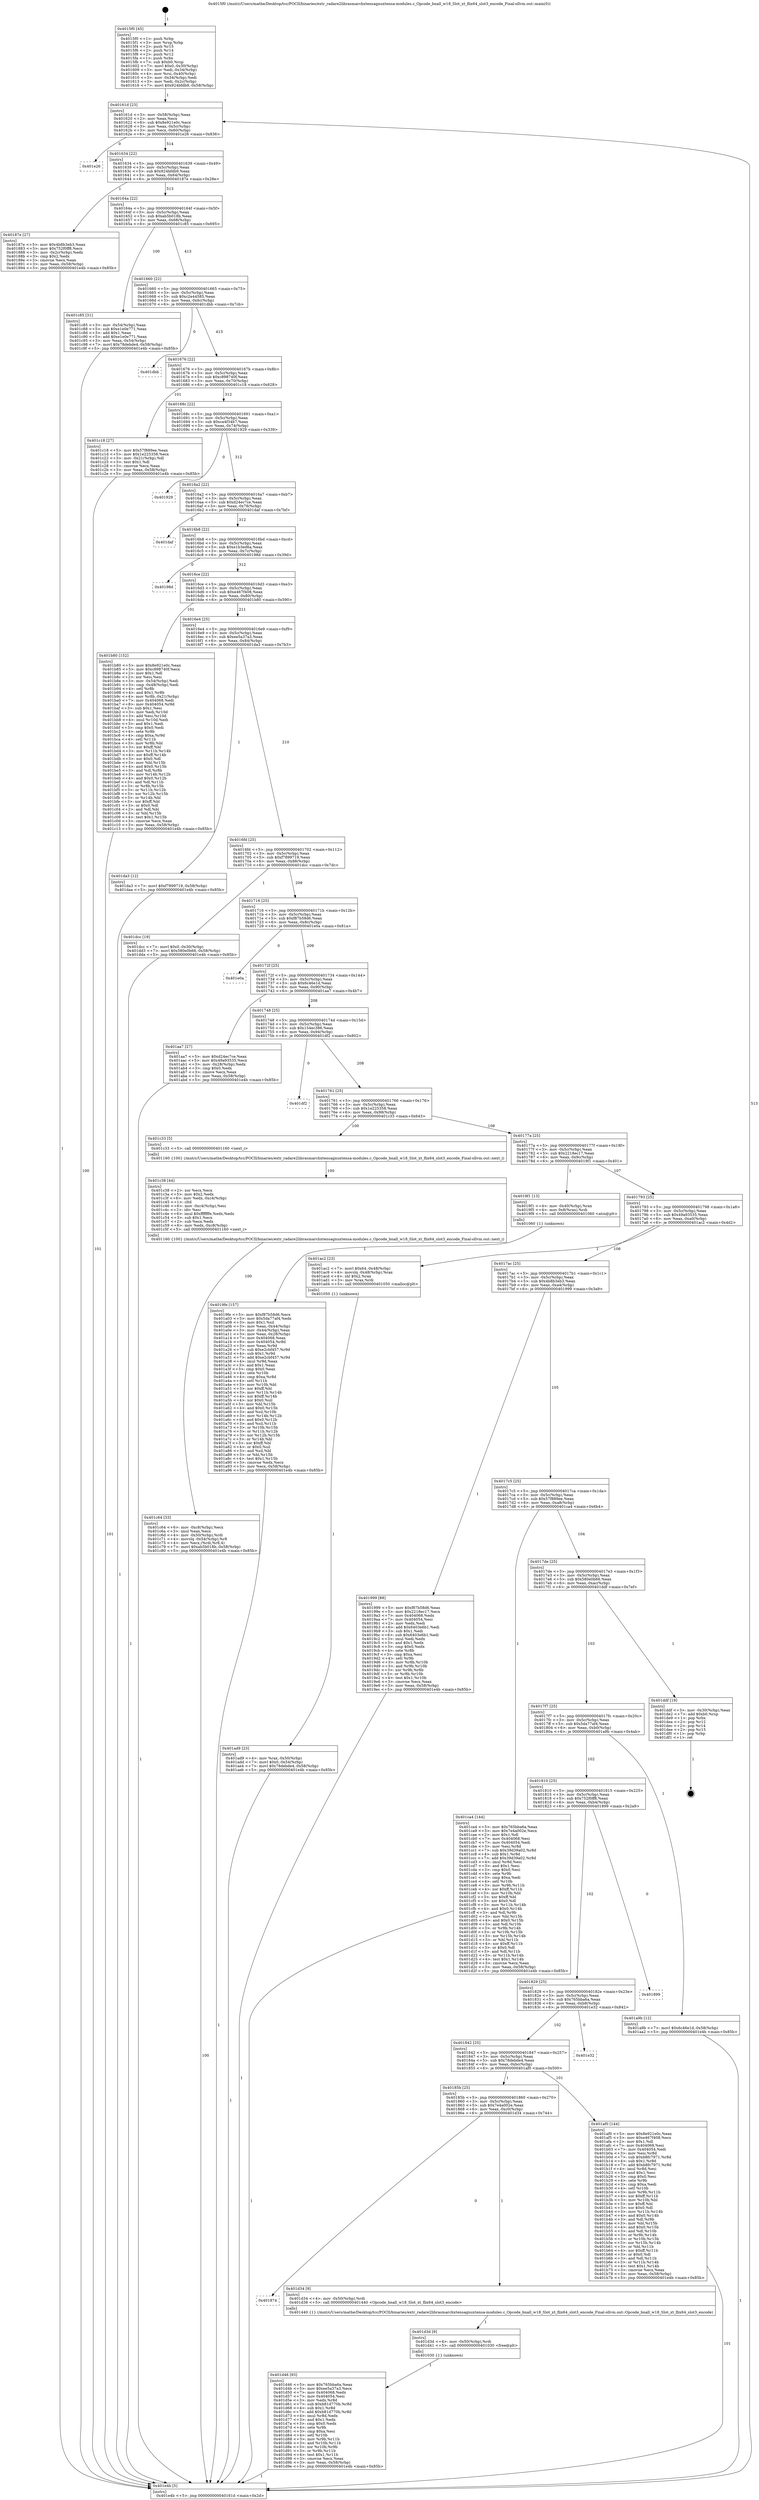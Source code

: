 digraph "0x4015f0" {
  label = "0x4015f0 (/mnt/c/Users/mathe/Desktop/tcc/POCII/binaries/extr_radare2librasmarchxtensagnuxtensa-modules.c_Opcode_bnall_w18_Slot_xt_flix64_slot3_encode_Final-ollvm.out::main(0))"
  labelloc = "t"
  node[shape=record]

  Entry [label="",width=0.3,height=0.3,shape=circle,fillcolor=black,style=filled]
  "0x40161d" [label="{
     0x40161d [23]\l
     | [instrs]\l
     &nbsp;&nbsp;0x40161d \<+3\>: mov -0x58(%rbp),%eax\l
     &nbsp;&nbsp;0x401620 \<+2\>: mov %eax,%ecx\l
     &nbsp;&nbsp;0x401622 \<+6\>: sub $0x8e921e0c,%ecx\l
     &nbsp;&nbsp;0x401628 \<+3\>: mov %eax,-0x5c(%rbp)\l
     &nbsp;&nbsp;0x40162b \<+3\>: mov %ecx,-0x60(%rbp)\l
     &nbsp;&nbsp;0x40162e \<+6\>: je 0000000000401e26 \<main+0x836\>\l
  }"]
  "0x401e26" [label="{
     0x401e26\l
  }", style=dashed]
  "0x401634" [label="{
     0x401634 [22]\l
     | [instrs]\l
     &nbsp;&nbsp;0x401634 \<+5\>: jmp 0000000000401639 \<main+0x49\>\l
     &nbsp;&nbsp;0x401639 \<+3\>: mov -0x5c(%rbp),%eax\l
     &nbsp;&nbsp;0x40163c \<+5\>: sub $0x924bfdb9,%eax\l
     &nbsp;&nbsp;0x401641 \<+3\>: mov %eax,-0x64(%rbp)\l
     &nbsp;&nbsp;0x401644 \<+6\>: je 000000000040187e \<main+0x28e\>\l
  }"]
  Exit [label="",width=0.3,height=0.3,shape=circle,fillcolor=black,style=filled,peripheries=2]
  "0x40187e" [label="{
     0x40187e [27]\l
     | [instrs]\l
     &nbsp;&nbsp;0x40187e \<+5\>: mov $0x4b8b3eb3,%eax\l
     &nbsp;&nbsp;0x401883 \<+5\>: mov $0x752f0ff8,%ecx\l
     &nbsp;&nbsp;0x401888 \<+3\>: mov -0x2c(%rbp),%edx\l
     &nbsp;&nbsp;0x40188b \<+3\>: cmp $0x2,%edx\l
     &nbsp;&nbsp;0x40188e \<+3\>: cmovne %ecx,%eax\l
     &nbsp;&nbsp;0x401891 \<+3\>: mov %eax,-0x58(%rbp)\l
     &nbsp;&nbsp;0x401894 \<+5\>: jmp 0000000000401e4b \<main+0x85b\>\l
  }"]
  "0x40164a" [label="{
     0x40164a [22]\l
     | [instrs]\l
     &nbsp;&nbsp;0x40164a \<+5\>: jmp 000000000040164f \<main+0x5f\>\l
     &nbsp;&nbsp;0x40164f \<+3\>: mov -0x5c(%rbp),%eax\l
     &nbsp;&nbsp;0x401652 \<+5\>: sub $0xab5b018b,%eax\l
     &nbsp;&nbsp;0x401657 \<+3\>: mov %eax,-0x68(%rbp)\l
     &nbsp;&nbsp;0x40165a \<+6\>: je 0000000000401c85 \<main+0x695\>\l
  }"]
  "0x401e4b" [label="{
     0x401e4b [5]\l
     | [instrs]\l
     &nbsp;&nbsp;0x401e4b \<+5\>: jmp 000000000040161d \<main+0x2d\>\l
  }"]
  "0x4015f0" [label="{
     0x4015f0 [45]\l
     | [instrs]\l
     &nbsp;&nbsp;0x4015f0 \<+1\>: push %rbp\l
     &nbsp;&nbsp;0x4015f1 \<+3\>: mov %rsp,%rbp\l
     &nbsp;&nbsp;0x4015f4 \<+2\>: push %r15\l
     &nbsp;&nbsp;0x4015f6 \<+2\>: push %r14\l
     &nbsp;&nbsp;0x4015f8 \<+2\>: push %r12\l
     &nbsp;&nbsp;0x4015fa \<+1\>: push %rbx\l
     &nbsp;&nbsp;0x4015fb \<+7\>: sub $0xb0,%rsp\l
     &nbsp;&nbsp;0x401602 \<+7\>: movl $0x0,-0x30(%rbp)\l
     &nbsp;&nbsp;0x401609 \<+3\>: mov %edi,-0x34(%rbp)\l
     &nbsp;&nbsp;0x40160c \<+4\>: mov %rsi,-0x40(%rbp)\l
     &nbsp;&nbsp;0x401610 \<+3\>: mov -0x34(%rbp),%edi\l
     &nbsp;&nbsp;0x401613 \<+3\>: mov %edi,-0x2c(%rbp)\l
     &nbsp;&nbsp;0x401616 \<+7\>: movl $0x924bfdb9,-0x58(%rbp)\l
  }"]
  "0x401d46" [label="{
     0x401d46 [93]\l
     | [instrs]\l
     &nbsp;&nbsp;0x401d46 \<+5\>: mov $0x765bba6a,%eax\l
     &nbsp;&nbsp;0x401d4b \<+5\>: mov $0xee5a37a3,%ecx\l
     &nbsp;&nbsp;0x401d50 \<+7\>: mov 0x404068,%edx\l
     &nbsp;&nbsp;0x401d57 \<+7\>: mov 0x404054,%esi\l
     &nbsp;&nbsp;0x401d5e \<+3\>: mov %edx,%r8d\l
     &nbsp;&nbsp;0x401d61 \<+7\>: sub $0xb81d770b,%r8d\l
     &nbsp;&nbsp;0x401d68 \<+4\>: sub $0x1,%r8d\l
     &nbsp;&nbsp;0x401d6c \<+7\>: add $0xb81d770b,%r8d\l
     &nbsp;&nbsp;0x401d73 \<+4\>: imul %r8d,%edx\l
     &nbsp;&nbsp;0x401d77 \<+3\>: and $0x1,%edx\l
     &nbsp;&nbsp;0x401d7a \<+3\>: cmp $0x0,%edx\l
     &nbsp;&nbsp;0x401d7d \<+4\>: sete %r9b\l
     &nbsp;&nbsp;0x401d81 \<+3\>: cmp $0xa,%esi\l
     &nbsp;&nbsp;0x401d84 \<+4\>: setl %r10b\l
     &nbsp;&nbsp;0x401d88 \<+3\>: mov %r9b,%r11b\l
     &nbsp;&nbsp;0x401d8b \<+3\>: and %r10b,%r11b\l
     &nbsp;&nbsp;0x401d8e \<+3\>: xor %r10b,%r9b\l
     &nbsp;&nbsp;0x401d91 \<+3\>: or %r9b,%r11b\l
     &nbsp;&nbsp;0x401d94 \<+4\>: test $0x1,%r11b\l
     &nbsp;&nbsp;0x401d98 \<+3\>: cmovne %ecx,%eax\l
     &nbsp;&nbsp;0x401d9b \<+3\>: mov %eax,-0x58(%rbp)\l
     &nbsp;&nbsp;0x401d9e \<+5\>: jmp 0000000000401e4b \<main+0x85b\>\l
  }"]
  "0x401c85" [label="{
     0x401c85 [31]\l
     | [instrs]\l
     &nbsp;&nbsp;0x401c85 \<+3\>: mov -0x54(%rbp),%eax\l
     &nbsp;&nbsp;0x401c88 \<+5\>: sub $0xe1e0e771,%eax\l
     &nbsp;&nbsp;0x401c8d \<+3\>: add $0x1,%eax\l
     &nbsp;&nbsp;0x401c90 \<+5\>: add $0xe1e0e771,%eax\l
     &nbsp;&nbsp;0x401c95 \<+3\>: mov %eax,-0x54(%rbp)\l
     &nbsp;&nbsp;0x401c98 \<+7\>: movl $0x78debde4,-0x58(%rbp)\l
     &nbsp;&nbsp;0x401c9f \<+5\>: jmp 0000000000401e4b \<main+0x85b\>\l
  }"]
  "0x401660" [label="{
     0x401660 [22]\l
     | [instrs]\l
     &nbsp;&nbsp;0x401660 \<+5\>: jmp 0000000000401665 \<main+0x75\>\l
     &nbsp;&nbsp;0x401665 \<+3\>: mov -0x5c(%rbp),%eax\l
     &nbsp;&nbsp;0x401668 \<+5\>: sub $0xc2e44585,%eax\l
     &nbsp;&nbsp;0x40166d \<+3\>: mov %eax,-0x6c(%rbp)\l
     &nbsp;&nbsp;0x401670 \<+6\>: je 0000000000401dbb \<main+0x7cb\>\l
  }"]
  "0x401d3d" [label="{
     0x401d3d [9]\l
     | [instrs]\l
     &nbsp;&nbsp;0x401d3d \<+4\>: mov -0x50(%rbp),%rdi\l
     &nbsp;&nbsp;0x401d41 \<+5\>: call 0000000000401030 \<free@plt\>\l
     | [calls]\l
     &nbsp;&nbsp;0x401030 \{1\} (unknown)\l
  }"]
  "0x401dbb" [label="{
     0x401dbb\l
  }", style=dashed]
  "0x401676" [label="{
     0x401676 [22]\l
     | [instrs]\l
     &nbsp;&nbsp;0x401676 \<+5\>: jmp 000000000040167b \<main+0x8b\>\l
     &nbsp;&nbsp;0x40167b \<+3\>: mov -0x5c(%rbp),%eax\l
     &nbsp;&nbsp;0x40167e \<+5\>: sub $0xc898740f,%eax\l
     &nbsp;&nbsp;0x401683 \<+3\>: mov %eax,-0x70(%rbp)\l
     &nbsp;&nbsp;0x401686 \<+6\>: je 0000000000401c18 \<main+0x628\>\l
  }"]
  "0x401874" [label="{
     0x401874\l
  }", style=dashed]
  "0x401c18" [label="{
     0x401c18 [27]\l
     | [instrs]\l
     &nbsp;&nbsp;0x401c18 \<+5\>: mov $0x57f889ee,%eax\l
     &nbsp;&nbsp;0x401c1d \<+5\>: mov $0x1e225358,%ecx\l
     &nbsp;&nbsp;0x401c22 \<+3\>: mov -0x21(%rbp),%dl\l
     &nbsp;&nbsp;0x401c25 \<+3\>: test $0x1,%dl\l
     &nbsp;&nbsp;0x401c28 \<+3\>: cmovne %ecx,%eax\l
     &nbsp;&nbsp;0x401c2b \<+3\>: mov %eax,-0x58(%rbp)\l
     &nbsp;&nbsp;0x401c2e \<+5\>: jmp 0000000000401e4b \<main+0x85b\>\l
  }"]
  "0x40168c" [label="{
     0x40168c [22]\l
     | [instrs]\l
     &nbsp;&nbsp;0x40168c \<+5\>: jmp 0000000000401691 \<main+0xa1\>\l
     &nbsp;&nbsp;0x401691 \<+3\>: mov -0x5c(%rbp),%eax\l
     &nbsp;&nbsp;0x401694 \<+5\>: sub $0xca4f34b7,%eax\l
     &nbsp;&nbsp;0x401699 \<+3\>: mov %eax,-0x74(%rbp)\l
     &nbsp;&nbsp;0x40169c \<+6\>: je 0000000000401929 \<main+0x339\>\l
  }"]
  "0x401d34" [label="{
     0x401d34 [9]\l
     | [instrs]\l
     &nbsp;&nbsp;0x401d34 \<+4\>: mov -0x50(%rbp),%rdi\l
     &nbsp;&nbsp;0x401d38 \<+5\>: call 0000000000401440 \<Opcode_bnall_w18_Slot_xt_flix64_slot3_encode\>\l
     | [calls]\l
     &nbsp;&nbsp;0x401440 \{1\} (/mnt/c/Users/mathe/Desktop/tcc/POCII/binaries/extr_radare2librasmarchxtensagnuxtensa-modules.c_Opcode_bnall_w18_Slot_xt_flix64_slot3_encode_Final-ollvm.out::Opcode_bnall_w18_Slot_xt_flix64_slot3_encode)\l
  }"]
  "0x401929" [label="{
     0x401929\l
  }", style=dashed]
  "0x4016a2" [label="{
     0x4016a2 [22]\l
     | [instrs]\l
     &nbsp;&nbsp;0x4016a2 \<+5\>: jmp 00000000004016a7 \<main+0xb7\>\l
     &nbsp;&nbsp;0x4016a7 \<+3\>: mov -0x5c(%rbp),%eax\l
     &nbsp;&nbsp;0x4016aa \<+5\>: sub $0xd24ec7ce,%eax\l
     &nbsp;&nbsp;0x4016af \<+3\>: mov %eax,-0x78(%rbp)\l
     &nbsp;&nbsp;0x4016b2 \<+6\>: je 0000000000401daf \<main+0x7bf\>\l
  }"]
  "0x401c64" [label="{
     0x401c64 [33]\l
     | [instrs]\l
     &nbsp;&nbsp;0x401c64 \<+6\>: mov -0xc8(%rbp),%ecx\l
     &nbsp;&nbsp;0x401c6a \<+3\>: imul %eax,%ecx\l
     &nbsp;&nbsp;0x401c6d \<+4\>: mov -0x50(%rbp),%rdi\l
     &nbsp;&nbsp;0x401c71 \<+4\>: movslq -0x54(%rbp),%r8\l
     &nbsp;&nbsp;0x401c75 \<+4\>: mov %ecx,(%rdi,%r8,4)\l
     &nbsp;&nbsp;0x401c79 \<+7\>: movl $0xab5b018b,-0x58(%rbp)\l
     &nbsp;&nbsp;0x401c80 \<+5\>: jmp 0000000000401e4b \<main+0x85b\>\l
  }"]
  "0x401daf" [label="{
     0x401daf\l
  }", style=dashed]
  "0x4016b8" [label="{
     0x4016b8 [22]\l
     | [instrs]\l
     &nbsp;&nbsp;0x4016b8 \<+5\>: jmp 00000000004016bd \<main+0xcd\>\l
     &nbsp;&nbsp;0x4016bd \<+3\>: mov -0x5c(%rbp),%eax\l
     &nbsp;&nbsp;0x4016c0 \<+5\>: sub $0xe1b3ed6a,%eax\l
     &nbsp;&nbsp;0x4016c5 \<+3\>: mov %eax,-0x7c(%rbp)\l
     &nbsp;&nbsp;0x4016c8 \<+6\>: je 000000000040198d \<main+0x39d\>\l
  }"]
  "0x401c38" [label="{
     0x401c38 [44]\l
     | [instrs]\l
     &nbsp;&nbsp;0x401c38 \<+2\>: xor %ecx,%ecx\l
     &nbsp;&nbsp;0x401c3a \<+5\>: mov $0x2,%edx\l
     &nbsp;&nbsp;0x401c3f \<+6\>: mov %edx,-0xc4(%rbp)\l
     &nbsp;&nbsp;0x401c45 \<+1\>: cltd\l
     &nbsp;&nbsp;0x401c46 \<+6\>: mov -0xc4(%rbp),%esi\l
     &nbsp;&nbsp;0x401c4c \<+2\>: idiv %esi\l
     &nbsp;&nbsp;0x401c4e \<+6\>: imul $0xfffffffe,%edx,%edx\l
     &nbsp;&nbsp;0x401c54 \<+3\>: sub $0x1,%ecx\l
     &nbsp;&nbsp;0x401c57 \<+2\>: sub %ecx,%edx\l
     &nbsp;&nbsp;0x401c59 \<+6\>: mov %edx,-0xc8(%rbp)\l
     &nbsp;&nbsp;0x401c5f \<+5\>: call 0000000000401160 \<next_i\>\l
     | [calls]\l
     &nbsp;&nbsp;0x401160 \{100\} (/mnt/c/Users/mathe/Desktop/tcc/POCII/binaries/extr_radare2librasmarchxtensagnuxtensa-modules.c_Opcode_bnall_w18_Slot_xt_flix64_slot3_encode_Final-ollvm.out::next_i)\l
  }"]
  "0x40198d" [label="{
     0x40198d\l
  }", style=dashed]
  "0x4016ce" [label="{
     0x4016ce [22]\l
     | [instrs]\l
     &nbsp;&nbsp;0x4016ce \<+5\>: jmp 00000000004016d3 \<main+0xe3\>\l
     &nbsp;&nbsp;0x4016d3 \<+3\>: mov -0x5c(%rbp),%eax\l
     &nbsp;&nbsp;0x4016d6 \<+5\>: sub $0xe467f408,%eax\l
     &nbsp;&nbsp;0x4016db \<+3\>: mov %eax,-0x80(%rbp)\l
     &nbsp;&nbsp;0x4016de \<+6\>: je 0000000000401b80 \<main+0x590\>\l
  }"]
  "0x40185b" [label="{
     0x40185b [25]\l
     | [instrs]\l
     &nbsp;&nbsp;0x40185b \<+5\>: jmp 0000000000401860 \<main+0x270\>\l
     &nbsp;&nbsp;0x401860 \<+3\>: mov -0x5c(%rbp),%eax\l
     &nbsp;&nbsp;0x401863 \<+5\>: sub $0x7e4a002e,%eax\l
     &nbsp;&nbsp;0x401868 \<+6\>: mov %eax,-0xc0(%rbp)\l
     &nbsp;&nbsp;0x40186e \<+6\>: je 0000000000401d34 \<main+0x744\>\l
  }"]
  "0x401b80" [label="{
     0x401b80 [152]\l
     | [instrs]\l
     &nbsp;&nbsp;0x401b80 \<+5\>: mov $0x8e921e0c,%eax\l
     &nbsp;&nbsp;0x401b85 \<+5\>: mov $0xc898740f,%ecx\l
     &nbsp;&nbsp;0x401b8a \<+2\>: mov $0x1,%dl\l
     &nbsp;&nbsp;0x401b8c \<+2\>: xor %esi,%esi\l
     &nbsp;&nbsp;0x401b8e \<+3\>: mov -0x54(%rbp),%edi\l
     &nbsp;&nbsp;0x401b91 \<+3\>: cmp -0x48(%rbp),%edi\l
     &nbsp;&nbsp;0x401b94 \<+4\>: setl %r8b\l
     &nbsp;&nbsp;0x401b98 \<+4\>: and $0x1,%r8b\l
     &nbsp;&nbsp;0x401b9c \<+4\>: mov %r8b,-0x21(%rbp)\l
     &nbsp;&nbsp;0x401ba0 \<+7\>: mov 0x404068,%edi\l
     &nbsp;&nbsp;0x401ba7 \<+8\>: mov 0x404054,%r9d\l
     &nbsp;&nbsp;0x401baf \<+3\>: sub $0x1,%esi\l
     &nbsp;&nbsp;0x401bb2 \<+3\>: mov %edi,%r10d\l
     &nbsp;&nbsp;0x401bb5 \<+3\>: add %esi,%r10d\l
     &nbsp;&nbsp;0x401bb8 \<+4\>: imul %r10d,%edi\l
     &nbsp;&nbsp;0x401bbc \<+3\>: and $0x1,%edi\l
     &nbsp;&nbsp;0x401bbf \<+3\>: cmp $0x0,%edi\l
     &nbsp;&nbsp;0x401bc2 \<+4\>: sete %r8b\l
     &nbsp;&nbsp;0x401bc6 \<+4\>: cmp $0xa,%r9d\l
     &nbsp;&nbsp;0x401bca \<+4\>: setl %r11b\l
     &nbsp;&nbsp;0x401bce \<+3\>: mov %r8b,%bl\l
     &nbsp;&nbsp;0x401bd1 \<+3\>: xor $0xff,%bl\l
     &nbsp;&nbsp;0x401bd4 \<+3\>: mov %r11b,%r14b\l
     &nbsp;&nbsp;0x401bd7 \<+4\>: xor $0xff,%r14b\l
     &nbsp;&nbsp;0x401bdb \<+3\>: xor $0x0,%dl\l
     &nbsp;&nbsp;0x401bde \<+3\>: mov %bl,%r15b\l
     &nbsp;&nbsp;0x401be1 \<+4\>: and $0x0,%r15b\l
     &nbsp;&nbsp;0x401be5 \<+3\>: and %dl,%r8b\l
     &nbsp;&nbsp;0x401be8 \<+3\>: mov %r14b,%r12b\l
     &nbsp;&nbsp;0x401beb \<+4\>: and $0x0,%r12b\l
     &nbsp;&nbsp;0x401bef \<+3\>: and %dl,%r11b\l
     &nbsp;&nbsp;0x401bf2 \<+3\>: or %r8b,%r15b\l
     &nbsp;&nbsp;0x401bf5 \<+3\>: or %r11b,%r12b\l
     &nbsp;&nbsp;0x401bf8 \<+3\>: xor %r12b,%r15b\l
     &nbsp;&nbsp;0x401bfb \<+3\>: or %r14b,%bl\l
     &nbsp;&nbsp;0x401bfe \<+3\>: xor $0xff,%bl\l
     &nbsp;&nbsp;0x401c01 \<+3\>: or $0x0,%dl\l
     &nbsp;&nbsp;0x401c04 \<+2\>: and %dl,%bl\l
     &nbsp;&nbsp;0x401c06 \<+3\>: or %bl,%r15b\l
     &nbsp;&nbsp;0x401c09 \<+4\>: test $0x1,%r15b\l
     &nbsp;&nbsp;0x401c0d \<+3\>: cmovne %ecx,%eax\l
     &nbsp;&nbsp;0x401c10 \<+3\>: mov %eax,-0x58(%rbp)\l
     &nbsp;&nbsp;0x401c13 \<+5\>: jmp 0000000000401e4b \<main+0x85b\>\l
  }"]
  "0x4016e4" [label="{
     0x4016e4 [25]\l
     | [instrs]\l
     &nbsp;&nbsp;0x4016e4 \<+5\>: jmp 00000000004016e9 \<main+0xf9\>\l
     &nbsp;&nbsp;0x4016e9 \<+3\>: mov -0x5c(%rbp),%eax\l
     &nbsp;&nbsp;0x4016ec \<+5\>: sub $0xee5a37a3,%eax\l
     &nbsp;&nbsp;0x4016f1 \<+6\>: mov %eax,-0x84(%rbp)\l
     &nbsp;&nbsp;0x4016f7 \<+6\>: je 0000000000401da3 \<main+0x7b3\>\l
  }"]
  "0x401af0" [label="{
     0x401af0 [144]\l
     | [instrs]\l
     &nbsp;&nbsp;0x401af0 \<+5\>: mov $0x8e921e0c,%eax\l
     &nbsp;&nbsp;0x401af5 \<+5\>: mov $0xe467f408,%ecx\l
     &nbsp;&nbsp;0x401afa \<+2\>: mov $0x1,%dl\l
     &nbsp;&nbsp;0x401afc \<+7\>: mov 0x404068,%esi\l
     &nbsp;&nbsp;0x401b03 \<+7\>: mov 0x404054,%edi\l
     &nbsp;&nbsp;0x401b0a \<+3\>: mov %esi,%r8d\l
     &nbsp;&nbsp;0x401b0d \<+7\>: sub $0xb8fc7971,%r8d\l
     &nbsp;&nbsp;0x401b14 \<+4\>: sub $0x1,%r8d\l
     &nbsp;&nbsp;0x401b18 \<+7\>: add $0xb8fc7971,%r8d\l
     &nbsp;&nbsp;0x401b1f \<+4\>: imul %r8d,%esi\l
     &nbsp;&nbsp;0x401b23 \<+3\>: and $0x1,%esi\l
     &nbsp;&nbsp;0x401b26 \<+3\>: cmp $0x0,%esi\l
     &nbsp;&nbsp;0x401b29 \<+4\>: sete %r9b\l
     &nbsp;&nbsp;0x401b2d \<+3\>: cmp $0xa,%edi\l
     &nbsp;&nbsp;0x401b30 \<+4\>: setl %r10b\l
     &nbsp;&nbsp;0x401b34 \<+3\>: mov %r9b,%r11b\l
     &nbsp;&nbsp;0x401b37 \<+4\>: xor $0xff,%r11b\l
     &nbsp;&nbsp;0x401b3b \<+3\>: mov %r10b,%bl\l
     &nbsp;&nbsp;0x401b3e \<+3\>: xor $0xff,%bl\l
     &nbsp;&nbsp;0x401b41 \<+3\>: xor $0x0,%dl\l
     &nbsp;&nbsp;0x401b44 \<+3\>: mov %r11b,%r14b\l
     &nbsp;&nbsp;0x401b47 \<+4\>: and $0x0,%r14b\l
     &nbsp;&nbsp;0x401b4b \<+3\>: and %dl,%r9b\l
     &nbsp;&nbsp;0x401b4e \<+3\>: mov %bl,%r15b\l
     &nbsp;&nbsp;0x401b51 \<+4\>: and $0x0,%r15b\l
     &nbsp;&nbsp;0x401b55 \<+3\>: and %dl,%r10b\l
     &nbsp;&nbsp;0x401b58 \<+3\>: or %r9b,%r14b\l
     &nbsp;&nbsp;0x401b5b \<+3\>: or %r10b,%r15b\l
     &nbsp;&nbsp;0x401b5e \<+3\>: xor %r15b,%r14b\l
     &nbsp;&nbsp;0x401b61 \<+3\>: or %bl,%r11b\l
     &nbsp;&nbsp;0x401b64 \<+4\>: xor $0xff,%r11b\l
     &nbsp;&nbsp;0x401b68 \<+3\>: or $0x0,%dl\l
     &nbsp;&nbsp;0x401b6b \<+3\>: and %dl,%r11b\l
     &nbsp;&nbsp;0x401b6e \<+3\>: or %r11b,%r14b\l
     &nbsp;&nbsp;0x401b71 \<+4\>: test $0x1,%r14b\l
     &nbsp;&nbsp;0x401b75 \<+3\>: cmovne %ecx,%eax\l
     &nbsp;&nbsp;0x401b78 \<+3\>: mov %eax,-0x58(%rbp)\l
     &nbsp;&nbsp;0x401b7b \<+5\>: jmp 0000000000401e4b \<main+0x85b\>\l
  }"]
  "0x401da3" [label="{
     0x401da3 [12]\l
     | [instrs]\l
     &nbsp;&nbsp;0x401da3 \<+7\>: movl $0xf7899719,-0x58(%rbp)\l
     &nbsp;&nbsp;0x401daa \<+5\>: jmp 0000000000401e4b \<main+0x85b\>\l
  }"]
  "0x4016fd" [label="{
     0x4016fd [25]\l
     | [instrs]\l
     &nbsp;&nbsp;0x4016fd \<+5\>: jmp 0000000000401702 \<main+0x112\>\l
     &nbsp;&nbsp;0x401702 \<+3\>: mov -0x5c(%rbp),%eax\l
     &nbsp;&nbsp;0x401705 \<+5\>: sub $0xf7899719,%eax\l
     &nbsp;&nbsp;0x40170a \<+6\>: mov %eax,-0x88(%rbp)\l
     &nbsp;&nbsp;0x401710 \<+6\>: je 0000000000401dcc \<main+0x7dc\>\l
  }"]
  "0x401842" [label="{
     0x401842 [25]\l
     | [instrs]\l
     &nbsp;&nbsp;0x401842 \<+5\>: jmp 0000000000401847 \<main+0x257\>\l
     &nbsp;&nbsp;0x401847 \<+3\>: mov -0x5c(%rbp),%eax\l
     &nbsp;&nbsp;0x40184a \<+5\>: sub $0x78debde4,%eax\l
     &nbsp;&nbsp;0x40184f \<+6\>: mov %eax,-0xbc(%rbp)\l
     &nbsp;&nbsp;0x401855 \<+6\>: je 0000000000401af0 \<main+0x500\>\l
  }"]
  "0x401dcc" [label="{
     0x401dcc [19]\l
     | [instrs]\l
     &nbsp;&nbsp;0x401dcc \<+7\>: movl $0x0,-0x30(%rbp)\l
     &nbsp;&nbsp;0x401dd3 \<+7\>: movl $0x580e0b66,-0x58(%rbp)\l
     &nbsp;&nbsp;0x401dda \<+5\>: jmp 0000000000401e4b \<main+0x85b\>\l
  }"]
  "0x401716" [label="{
     0x401716 [25]\l
     | [instrs]\l
     &nbsp;&nbsp;0x401716 \<+5\>: jmp 000000000040171b \<main+0x12b\>\l
     &nbsp;&nbsp;0x40171b \<+3\>: mov -0x5c(%rbp),%eax\l
     &nbsp;&nbsp;0x40171e \<+5\>: sub $0xf87b58d6,%eax\l
     &nbsp;&nbsp;0x401723 \<+6\>: mov %eax,-0x8c(%rbp)\l
     &nbsp;&nbsp;0x401729 \<+6\>: je 0000000000401e0a \<main+0x81a\>\l
  }"]
  "0x401e32" [label="{
     0x401e32\l
  }", style=dashed]
  "0x401e0a" [label="{
     0x401e0a\l
  }", style=dashed]
  "0x40172f" [label="{
     0x40172f [25]\l
     | [instrs]\l
     &nbsp;&nbsp;0x40172f \<+5\>: jmp 0000000000401734 \<main+0x144\>\l
     &nbsp;&nbsp;0x401734 \<+3\>: mov -0x5c(%rbp),%eax\l
     &nbsp;&nbsp;0x401737 \<+5\>: sub $0x6c46e1d,%eax\l
     &nbsp;&nbsp;0x40173c \<+6\>: mov %eax,-0x90(%rbp)\l
     &nbsp;&nbsp;0x401742 \<+6\>: je 0000000000401aa7 \<main+0x4b7\>\l
  }"]
  "0x401829" [label="{
     0x401829 [25]\l
     | [instrs]\l
     &nbsp;&nbsp;0x401829 \<+5\>: jmp 000000000040182e \<main+0x23e\>\l
     &nbsp;&nbsp;0x40182e \<+3\>: mov -0x5c(%rbp),%eax\l
     &nbsp;&nbsp;0x401831 \<+5\>: sub $0x765bba6a,%eax\l
     &nbsp;&nbsp;0x401836 \<+6\>: mov %eax,-0xb8(%rbp)\l
     &nbsp;&nbsp;0x40183c \<+6\>: je 0000000000401e32 \<main+0x842\>\l
  }"]
  "0x401aa7" [label="{
     0x401aa7 [27]\l
     | [instrs]\l
     &nbsp;&nbsp;0x401aa7 \<+5\>: mov $0xd24ec7ce,%eax\l
     &nbsp;&nbsp;0x401aac \<+5\>: mov $0x49a93535,%ecx\l
     &nbsp;&nbsp;0x401ab1 \<+3\>: mov -0x28(%rbp),%edx\l
     &nbsp;&nbsp;0x401ab4 \<+3\>: cmp $0x0,%edx\l
     &nbsp;&nbsp;0x401ab7 \<+3\>: cmove %ecx,%eax\l
     &nbsp;&nbsp;0x401aba \<+3\>: mov %eax,-0x58(%rbp)\l
     &nbsp;&nbsp;0x401abd \<+5\>: jmp 0000000000401e4b \<main+0x85b\>\l
  }"]
  "0x401748" [label="{
     0x401748 [25]\l
     | [instrs]\l
     &nbsp;&nbsp;0x401748 \<+5\>: jmp 000000000040174d \<main+0x15d\>\l
     &nbsp;&nbsp;0x40174d \<+3\>: mov -0x5c(%rbp),%eax\l
     &nbsp;&nbsp;0x401750 \<+5\>: sub $0x154ec386,%eax\l
     &nbsp;&nbsp;0x401755 \<+6\>: mov %eax,-0x94(%rbp)\l
     &nbsp;&nbsp;0x40175b \<+6\>: je 0000000000401df2 \<main+0x802\>\l
  }"]
  "0x401899" [label="{
     0x401899\l
  }", style=dashed]
  "0x401df2" [label="{
     0x401df2\l
  }", style=dashed]
  "0x401761" [label="{
     0x401761 [25]\l
     | [instrs]\l
     &nbsp;&nbsp;0x401761 \<+5\>: jmp 0000000000401766 \<main+0x176\>\l
     &nbsp;&nbsp;0x401766 \<+3\>: mov -0x5c(%rbp),%eax\l
     &nbsp;&nbsp;0x401769 \<+5\>: sub $0x1e225358,%eax\l
     &nbsp;&nbsp;0x40176e \<+6\>: mov %eax,-0x98(%rbp)\l
     &nbsp;&nbsp;0x401774 \<+6\>: je 0000000000401c33 \<main+0x643\>\l
  }"]
  "0x401ad9" [label="{
     0x401ad9 [23]\l
     | [instrs]\l
     &nbsp;&nbsp;0x401ad9 \<+4\>: mov %rax,-0x50(%rbp)\l
     &nbsp;&nbsp;0x401add \<+7\>: movl $0x0,-0x54(%rbp)\l
     &nbsp;&nbsp;0x401ae4 \<+7\>: movl $0x78debde4,-0x58(%rbp)\l
     &nbsp;&nbsp;0x401aeb \<+5\>: jmp 0000000000401e4b \<main+0x85b\>\l
  }"]
  "0x401c33" [label="{
     0x401c33 [5]\l
     | [instrs]\l
     &nbsp;&nbsp;0x401c33 \<+5\>: call 0000000000401160 \<next_i\>\l
     | [calls]\l
     &nbsp;&nbsp;0x401160 \{100\} (/mnt/c/Users/mathe/Desktop/tcc/POCII/binaries/extr_radare2librasmarchxtensagnuxtensa-modules.c_Opcode_bnall_w18_Slot_xt_flix64_slot3_encode_Final-ollvm.out::next_i)\l
  }"]
  "0x40177a" [label="{
     0x40177a [25]\l
     | [instrs]\l
     &nbsp;&nbsp;0x40177a \<+5\>: jmp 000000000040177f \<main+0x18f\>\l
     &nbsp;&nbsp;0x40177f \<+3\>: mov -0x5c(%rbp),%eax\l
     &nbsp;&nbsp;0x401782 \<+5\>: sub $0x2218ec17,%eax\l
     &nbsp;&nbsp;0x401787 \<+6\>: mov %eax,-0x9c(%rbp)\l
     &nbsp;&nbsp;0x40178d \<+6\>: je 00000000004019f1 \<main+0x401\>\l
  }"]
  "0x401810" [label="{
     0x401810 [25]\l
     | [instrs]\l
     &nbsp;&nbsp;0x401810 \<+5\>: jmp 0000000000401815 \<main+0x225\>\l
     &nbsp;&nbsp;0x401815 \<+3\>: mov -0x5c(%rbp),%eax\l
     &nbsp;&nbsp;0x401818 \<+5\>: sub $0x752f0ff8,%eax\l
     &nbsp;&nbsp;0x40181d \<+6\>: mov %eax,-0xb4(%rbp)\l
     &nbsp;&nbsp;0x401823 \<+6\>: je 0000000000401899 \<main+0x2a9\>\l
  }"]
  "0x4019f1" [label="{
     0x4019f1 [13]\l
     | [instrs]\l
     &nbsp;&nbsp;0x4019f1 \<+4\>: mov -0x40(%rbp),%rax\l
     &nbsp;&nbsp;0x4019f5 \<+4\>: mov 0x8(%rax),%rdi\l
     &nbsp;&nbsp;0x4019f9 \<+5\>: call 0000000000401060 \<atoi@plt\>\l
     | [calls]\l
     &nbsp;&nbsp;0x401060 \{1\} (unknown)\l
  }"]
  "0x401793" [label="{
     0x401793 [25]\l
     | [instrs]\l
     &nbsp;&nbsp;0x401793 \<+5\>: jmp 0000000000401798 \<main+0x1a8\>\l
     &nbsp;&nbsp;0x401798 \<+3\>: mov -0x5c(%rbp),%eax\l
     &nbsp;&nbsp;0x40179b \<+5\>: sub $0x49a93535,%eax\l
     &nbsp;&nbsp;0x4017a0 \<+6\>: mov %eax,-0xa0(%rbp)\l
     &nbsp;&nbsp;0x4017a6 \<+6\>: je 0000000000401ac2 \<main+0x4d2\>\l
  }"]
  "0x401a9b" [label="{
     0x401a9b [12]\l
     | [instrs]\l
     &nbsp;&nbsp;0x401a9b \<+7\>: movl $0x6c46e1d,-0x58(%rbp)\l
     &nbsp;&nbsp;0x401aa2 \<+5\>: jmp 0000000000401e4b \<main+0x85b\>\l
  }"]
  "0x401ac2" [label="{
     0x401ac2 [23]\l
     | [instrs]\l
     &nbsp;&nbsp;0x401ac2 \<+7\>: movl $0x64,-0x48(%rbp)\l
     &nbsp;&nbsp;0x401ac9 \<+4\>: movslq -0x48(%rbp),%rax\l
     &nbsp;&nbsp;0x401acd \<+4\>: shl $0x2,%rax\l
     &nbsp;&nbsp;0x401ad1 \<+3\>: mov %rax,%rdi\l
     &nbsp;&nbsp;0x401ad4 \<+5\>: call 0000000000401050 \<malloc@plt\>\l
     | [calls]\l
     &nbsp;&nbsp;0x401050 \{1\} (unknown)\l
  }"]
  "0x4017ac" [label="{
     0x4017ac [25]\l
     | [instrs]\l
     &nbsp;&nbsp;0x4017ac \<+5\>: jmp 00000000004017b1 \<main+0x1c1\>\l
     &nbsp;&nbsp;0x4017b1 \<+3\>: mov -0x5c(%rbp),%eax\l
     &nbsp;&nbsp;0x4017b4 \<+5\>: sub $0x4b8b3eb3,%eax\l
     &nbsp;&nbsp;0x4017b9 \<+6\>: mov %eax,-0xa4(%rbp)\l
     &nbsp;&nbsp;0x4017bf \<+6\>: je 0000000000401999 \<main+0x3a9\>\l
  }"]
  "0x4017f7" [label="{
     0x4017f7 [25]\l
     | [instrs]\l
     &nbsp;&nbsp;0x4017f7 \<+5\>: jmp 00000000004017fc \<main+0x20c\>\l
     &nbsp;&nbsp;0x4017fc \<+3\>: mov -0x5c(%rbp),%eax\l
     &nbsp;&nbsp;0x4017ff \<+5\>: sub $0x5da77af4,%eax\l
     &nbsp;&nbsp;0x401804 \<+6\>: mov %eax,-0xb0(%rbp)\l
     &nbsp;&nbsp;0x40180a \<+6\>: je 0000000000401a9b \<main+0x4ab\>\l
  }"]
  "0x401999" [label="{
     0x401999 [88]\l
     | [instrs]\l
     &nbsp;&nbsp;0x401999 \<+5\>: mov $0xf87b58d6,%eax\l
     &nbsp;&nbsp;0x40199e \<+5\>: mov $0x2218ec17,%ecx\l
     &nbsp;&nbsp;0x4019a3 \<+7\>: mov 0x404068,%edx\l
     &nbsp;&nbsp;0x4019aa \<+7\>: mov 0x404054,%esi\l
     &nbsp;&nbsp;0x4019b1 \<+2\>: mov %edx,%edi\l
     &nbsp;&nbsp;0x4019b3 \<+6\>: add $0x6403e6b1,%edi\l
     &nbsp;&nbsp;0x4019b9 \<+3\>: sub $0x1,%edi\l
     &nbsp;&nbsp;0x4019bc \<+6\>: sub $0x6403e6b1,%edi\l
     &nbsp;&nbsp;0x4019c2 \<+3\>: imul %edi,%edx\l
     &nbsp;&nbsp;0x4019c5 \<+3\>: and $0x1,%edx\l
     &nbsp;&nbsp;0x4019c8 \<+3\>: cmp $0x0,%edx\l
     &nbsp;&nbsp;0x4019cb \<+4\>: sete %r8b\l
     &nbsp;&nbsp;0x4019cf \<+3\>: cmp $0xa,%esi\l
     &nbsp;&nbsp;0x4019d2 \<+4\>: setl %r9b\l
     &nbsp;&nbsp;0x4019d6 \<+3\>: mov %r8b,%r10b\l
     &nbsp;&nbsp;0x4019d9 \<+3\>: and %r9b,%r10b\l
     &nbsp;&nbsp;0x4019dc \<+3\>: xor %r9b,%r8b\l
     &nbsp;&nbsp;0x4019df \<+3\>: or %r8b,%r10b\l
     &nbsp;&nbsp;0x4019e2 \<+4\>: test $0x1,%r10b\l
     &nbsp;&nbsp;0x4019e6 \<+3\>: cmovne %ecx,%eax\l
     &nbsp;&nbsp;0x4019e9 \<+3\>: mov %eax,-0x58(%rbp)\l
     &nbsp;&nbsp;0x4019ec \<+5\>: jmp 0000000000401e4b \<main+0x85b\>\l
  }"]
  "0x4017c5" [label="{
     0x4017c5 [25]\l
     | [instrs]\l
     &nbsp;&nbsp;0x4017c5 \<+5\>: jmp 00000000004017ca \<main+0x1da\>\l
     &nbsp;&nbsp;0x4017ca \<+3\>: mov -0x5c(%rbp),%eax\l
     &nbsp;&nbsp;0x4017cd \<+5\>: sub $0x57f889ee,%eax\l
     &nbsp;&nbsp;0x4017d2 \<+6\>: mov %eax,-0xa8(%rbp)\l
     &nbsp;&nbsp;0x4017d8 \<+6\>: je 0000000000401ca4 \<main+0x6b4\>\l
  }"]
  "0x4019fe" [label="{
     0x4019fe [157]\l
     | [instrs]\l
     &nbsp;&nbsp;0x4019fe \<+5\>: mov $0xf87b58d6,%ecx\l
     &nbsp;&nbsp;0x401a03 \<+5\>: mov $0x5da77af4,%edx\l
     &nbsp;&nbsp;0x401a08 \<+3\>: mov $0x1,%sil\l
     &nbsp;&nbsp;0x401a0b \<+3\>: mov %eax,-0x44(%rbp)\l
     &nbsp;&nbsp;0x401a0e \<+3\>: mov -0x44(%rbp),%eax\l
     &nbsp;&nbsp;0x401a11 \<+3\>: mov %eax,-0x28(%rbp)\l
     &nbsp;&nbsp;0x401a14 \<+7\>: mov 0x404068,%eax\l
     &nbsp;&nbsp;0x401a1b \<+8\>: mov 0x404054,%r8d\l
     &nbsp;&nbsp;0x401a23 \<+3\>: mov %eax,%r9d\l
     &nbsp;&nbsp;0x401a26 \<+7\>: sub $0xe2cbf457,%r9d\l
     &nbsp;&nbsp;0x401a2d \<+4\>: sub $0x1,%r9d\l
     &nbsp;&nbsp;0x401a31 \<+7\>: add $0xe2cbf457,%r9d\l
     &nbsp;&nbsp;0x401a38 \<+4\>: imul %r9d,%eax\l
     &nbsp;&nbsp;0x401a3c \<+3\>: and $0x1,%eax\l
     &nbsp;&nbsp;0x401a3f \<+3\>: cmp $0x0,%eax\l
     &nbsp;&nbsp;0x401a42 \<+4\>: sete %r10b\l
     &nbsp;&nbsp;0x401a46 \<+4\>: cmp $0xa,%r8d\l
     &nbsp;&nbsp;0x401a4a \<+4\>: setl %r11b\l
     &nbsp;&nbsp;0x401a4e \<+3\>: mov %r10b,%bl\l
     &nbsp;&nbsp;0x401a51 \<+3\>: xor $0xff,%bl\l
     &nbsp;&nbsp;0x401a54 \<+3\>: mov %r11b,%r14b\l
     &nbsp;&nbsp;0x401a57 \<+4\>: xor $0xff,%r14b\l
     &nbsp;&nbsp;0x401a5b \<+4\>: xor $0x0,%sil\l
     &nbsp;&nbsp;0x401a5f \<+3\>: mov %bl,%r15b\l
     &nbsp;&nbsp;0x401a62 \<+4\>: and $0x0,%r15b\l
     &nbsp;&nbsp;0x401a66 \<+3\>: and %sil,%r10b\l
     &nbsp;&nbsp;0x401a69 \<+3\>: mov %r14b,%r12b\l
     &nbsp;&nbsp;0x401a6c \<+4\>: and $0x0,%r12b\l
     &nbsp;&nbsp;0x401a70 \<+3\>: and %sil,%r11b\l
     &nbsp;&nbsp;0x401a73 \<+3\>: or %r10b,%r15b\l
     &nbsp;&nbsp;0x401a76 \<+3\>: or %r11b,%r12b\l
     &nbsp;&nbsp;0x401a79 \<+3\>: xor %r12b,%r15b\l
     &nbsp;&nbsp;0x401a7c \<+3\>: or %r14b,%bl\l
     &nbsp;&nbsp;0x401a7f \<+3\>: xor $0xff,%bl\l
     &nbsp;&nbsp;0x401a82 \<+4\>: or $0x0,%sil\l
     &nbsp;&nbsp;0x401a86 \<+3\>: and %sil,%bl\l
     &nbsp;&nbsp;0x401a89 \<+3\>: or %bl,%r15b\l
     &nbsp;&nbsp;0x401a8c \<+4\>: test $0x1,%r15b\l
     &nbsp;&nbsp;0x401a90 \<+3\>: cmovne %edx,%ecx\l
     &nbsp;&nbsp;0x401a93 \<+3\>: mov %ecx,-0x58(%rbp)\l
     &nbsp;&nbsp;0x401a96 \<+5\>: jmp 0000000000401e4b \<main+0x85b\>\l
  }"]
  "0x401ddf" [label="{
     0x401ddf [19]\l
     | [instrs]\l
     &nbsp;&nbsp;0x401ddf \<+3\>: mov -0x30(%rbp),%eax\l
     &nbsp;&nbsp;0x401de2 \<+7\>: add $0xb0,%rsp\l
     &nbsp;&nbsp;0x401de9 \<+1\>: pop %rbx\l
     &nbsp;&nbsp;0x401dea \<+2\>: pop %r12\l
     &nbsp;&nbsp;0x401dec \<+2\>: pop %r14\l
     &nbsp;&nbsp;0x401dee \<+2\>: pop %r15\l
     &nbsp;&nbsp;0x401df0 \<+1\>: pop %rbp\l
     &nbsp;&nbsp;0x401df1 \<+1\>: ret\l
  }"]
  "0x401ca4" [label="{
     0x401ca4 [144]\l
     | [instrs]\l
     &nbsp;&nbsp;0x401ca4 \<+5\>: mov $0x765bba6a,%eax\l
     &nbsp;&nbsp;0x401ca9 \<+5\>: mov $0x7e4a002e,%ecx\l
     &nbsp;&nbsp;0x401cae \<+2\>: mov $0x1,%dl\l
     &nbsp;&nbsp;0x401cb0 \<+7\>: mov 0x404068,%esi\l
     &nbsp;&nbsp;0x401cb7 \<+7\>: mov 0x404054,%edi\l
     &nbsp;&nbsp;0x401cbe \<+3\>: mov %esi,%r8d\l
     &nbsp;&nbsp;0x401cc1 \<+7\>: sub $0x39d39a02,%r8d\l
     &nbsp;&nbsp;0x401cc8 \<+4\>: sub $0x1,%r8d\l
     &nbsp;&nbsp;0x401ccc \<+7\>: add $0x39d39a02,%r8d\l
     &nbsp;&nbsp;0x401cd3 \<+4\>: imul %r8d,%esi\l
     &nbsp;&nbsp;0x401cd7 \<+3\>: and $0x1,%esi\l
     &nbsp;&nbsp;0x401cda \<+3\>: cmp $0x0,%esi\l
     &nbsp;&nbsp;0x401cdd \<+4\>: sete %r9b\l
     &nbsp;&nbsp;0x401ce1 \<+3\>: cmp $0xa,%edi\l
     &nbsp;&nbsp;0x401ce4 \<+4\>: setl %r10b\l
     &nbsp;&nbsp;0x401ce8 \<+3\>: mov %r9b,%r11b\l
     &nbsp;&nbsp;0x401ceb \<+4\>: xor $0xff,%r11b\l
     &nbsp;&nbsp;0x401cef \<+3\>: mov %r10b,%bl\l
     &nbsp;&nbsp;0x401cf2 \<+3\>: xor $0xff,%bl\l
     &nbsp;&nbsp;0x401cf5 \<+3\>: xor $0x0,%dl\l
     &nbsp;&nbsp;0x401cf8 \<+3\>: mov %r11b,%r14b\l
     &nbsp;&nbsp;0x401cfb \<+4\>: and $0x0,%r14b\l
     &nbsp;&nbsp;0x401cff \<+3\>: and %dl,%r9b\l
     &nbsp;&nbsp;0x401d02 \<+3\>: mov %bl,%r15b\l
     &nbsp;&nbsp;0x401d05 \<+4\>: and $0x0,%r15b\l
     &nbsp;&nbsp;0x401d09 \<+3\>: and %dl,%r10b\l
     &nbsp;&nbsp;0x401d0c \<+3\>: or %r9b,%r14b\l
     &nbsp;&nbsp;0x401d0f \<+3\>: or %r10b,%r15b\l
     &nbsp;&nbsp;0x401d12 \<+3\>: xor %r15b,%r14b\l
     &nbsp;&nbsp;0x401d15 \<+3\>: or %bl,%r11b\l
     &nbsp;&nbsp;0x401d18 \<+4\>: xor $0xff,%r11b\l
     &nbsp;&nbsp;0x401d1c \<+3\>: or $0x0,%dl\l
     &nbsp;&nbsp;0x401d1f \<+3\>: and %dl,%r11b\l
     &nbsp;&nbsp;0x401d22 \<+3\>: or %r11b,%r14b\l
     &nbsp;&nbsp;0x401d25 \<+4\>: test $0x1,%r14b\l
     &nbsp;&nbsp;0x401d29 \<+3\>: cmovne %ecx,%eax\l
     &nbsp;&nbsp;0x401d2c \<+3\>: mov %eax,-0x58(%rbp)\l
     &nbsp;&nbsp;0x401d2f \<+5\>: jmp 0000000000401e4b \<main+0x85b\>\l
  }"]
  "0x4017de" [label="{
     0x4017de [25]\l
     | [instrs]\l
     &nbsp;&nbsp;0x4017de \<+5\>: jmp 00000000004017e3 \<main+0x1f3\>\l
     &nbsp;&nbsp;0x4017e3 \<+3\>: mov -0x5c(%rbp),%eax\l
     &nbsp;&nbsp;0x4017e6 \<+5\>: sub $0x580e0b66,%eax\l
     &nbsp;&nbsp;0x4017eb \<+6\>: mov %eax,-0xac(%rbp)\l
     &nbsp;&nbsp;0x4017f1 \<+6\>: je 0000000000401ddf \<main+0x7ef\>\l
  }"]
  Entry -> "0x4015f0" [label=" 1"]
  "0x40161d" -> "0x401e26" [label=" 0"]
  "0x40161d" -> "0x401634" [label=" 514"]
  "0x401ddf" -> Exit [label=" 1"]
  "0x401634" -> "0x40187e" [label=" 1"]
  "0x401634" -> "0x40164a" [label=" 513"]
  "0x40187e" -> "0x401e4b" [label=" 1"]
  "0x4015f0" -> "0x40161d" [label=" 1"]
  "0x401e4b" -> "0x40161d" [label=" 513"]
  "0x401dcc" -> "0x401e4b" [label=" 1"]
  "0x40164a" -> "0x401c85" [label=" 100"]
  "0x40164a" -> "0x401660" [label=" 413"]
  "0x401da3" -> "0x401e4b" [label=" 1"]
  "0x401660" -> "0x401dbb" [label=" 0"]
  "0x401660" -> "0x401676" [label=" 413"]
  "0x401d46" -> "0x401e4b" [label=" 1"]
  "0x401676" -> "0x401c18" [label=" 101"]
  "0x401676" -> "0x40168c" [label=" 312"]
  "0x401d3d" -> "0x401d46" [label=" 1"]
  "0x40168c" -> "0x401929" [label=" 0"]
  "0x40168c" -> "0x4016a2" [label=" 312"]
  "0x401d34" -> "0x401d3d" [label=" 1"]
  "0x4016a2" -> "0x401daf" [label=" 0"]
  "0x4016a2" -> "0x4016b8" [label=" 312"]
  "0x40185b" -> "0x401d34" [label=" 1"]
  "0x4016b8" -> "0x40198d" [label=" 0"]
  "0x4016b8" -> "0x4016ce" [label=" 312"]
  "0x40185b" -> "0x401874" [label=" 0"]
  "0x4016ce" -> "0x401b80" [label=" 101"]
  "0x4016ce" -> "0x4016e4" [label=" 211"]
  "0x401ca4" -> "0x401e4b" [label=" 1"]
  "0x4016e4" -> "0x401da3" [label=" 1"]
  "0x4016e4" -> "0x4016fd" [label=" 210"]
  "0x401c85" -> "0x401e4b" [label=" 100"]
  "0x4016fd" -> "0x401dcc" [label=" 1"]
  "0x4016fd" -> "0x401716" [label=" 209"]
  "0x401c38" -> "0x401c64" [label=" 100"]
  "0x401716" -> "0x401e0a" [label=" 0"]
  "0x401716" -> "0x40172f" [label=" 209"]
  "0x401c33" -> "0x401c38" [label=" 100"]
  "0x40172f" -> "0x401aa7" [label=" 1"]
  "0x40172f" -> "0x401748" [label=" 208"]
  "0x401b80" -> "0x401e4b" [label=" 101"]
  "0x401748" -> "0x401df2" [label=" 0"]
  "0x401748" -> "0x401761" [label=" 208"]
  "0x401af0" -> "0x401e4b" [label=" 101"]
  "0x401761" -> "0x401c33" [label=" 100"]
  "0x401761" -> "0x40177a" [label=" 108"]
  "0x401842" -> "0x401af0" [label=" 101"]
  "0x40177a" -> "0x4019f1" [label=" 1"]
  "0x40177a" -> "0x401793" [label=" 107"]
  "0x401c64" -> "0x401e4b" [label=" 100"]
  "0x401793" -> "0x401ac2" [label=" 1"]
  "0x401793" -> "0x4017ac" [label=" 106"]
  "0x401829" -> "0x401842" [label=" 102"]
  "0x4017ac" -> "0x401999" [label=" 1"]
  "0x4017ac" -> "0x4017c5" [label=" 105"]
  "0x401999" -> "0x401e4b" [label=" 1"]
  "0x4019f1" -> "0x4019fe" [label=" 1"]
  "0x4019fe" -> "0x401e4b" [label=" 1"]
  "0x401c18" -> "0x401e4b" [label=" 101"]
  "0x4017c5" -> "0x401ca4" [label=" 1"]
  "0x4017c5" -> "0x4017de" [label=" 104"]
  "0x401810" -> "0x401829" [label=" 102"]
  "0x4017de" -> "0x401ddf" [label=" 1"]
  "0x4017de" -> "0x4017f7" [label=" 103"]
  "0x401829" -> "0x401e32" [label=" 0"]
  "0x4017f7" -> "0x401a9b" [label=" 1"]
  "0x4017f7" -> "0x401810" [label=" 102"]
  "0x401a9b" -> "0x401e4b" [label=" 1"]
  "0x401aa7" -> "0x401e4b" [label=" 1"]
  "0x401ac2" -> "0x401ad9" [label=" 1"]
  "0x401ad9" -> "0x401e4b" [label=" 1"]
  "0x401842" -> "0x40185b" [label=" 1"]
  "0x401810" -> "0x401899" [label=" 0"]
}
